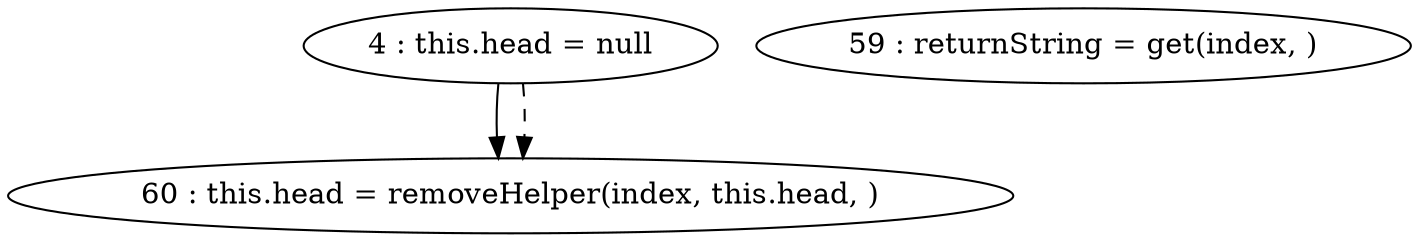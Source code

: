 digraph G {
"4 : this.head = null"
"4 : this.head = null" -> "60 : this.head = removeHelper(index, this.head, )"
"4 : this.head = null" -> "60 : this.head = removeHelper(index, this.head, )" [style=dashed]
"59 : returnString = get(index, )"
"60 : this.head = removeHelper(index, this.head, )"
}